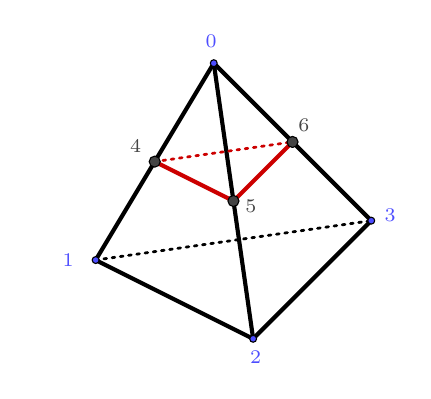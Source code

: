 \definecolor{ccqqqq}{rgb}{0.8,0,0}
\definecolor{uuuuuu}{rgb}{0.267,0.267,0.267}
\definecolor{ududff}{rgb}{0.302,0.302,1}
\begin{tikzpicture}[scale=0.5,line cap=round,line join=round,>=triangle 45,x=1cm,y=1cm]
\draw [line width=1.5pt] (0,0)-- (3,5);
\draw [line width=1.5pt] (7,1)-- (3,5);
\draw [line width=1.5pt] (7,1)-- (4,-2);
\draw [line width=1.5pt] (0,0)-- (4,-2);
\draw [line width=1.5pt] (4,-2)-- (3,5);
\draw [line width=1pt,dotted] (0,0)-- (7,1);
\draw [line width=1.5pt,color=ccqqqq] (3.5,1.5)-- (5,3);
\draw [line width=1.5pt,color=ccqqqq] (3.5,1.5)-- (1.5,2.5);
\draw [line width=1pt,dotted,color=ccqqqq] (1.5,2.5)-- (5,3);
\begin{scriptsize}
\draw [fill=ududff] (0,0) circle (2.5pt);
\draw[color=ududff] (-0.697,-0.016) node {1};
\draw [fill=ududff] (3,5) circle (2.5pt);
\draw[color=ududff] (2.933,5.557) node {0};
\draw [fill=ududff] (7,1) circle (2.5pt);
\draw[color=ududff] (7.481,1.141) node {3};
\draw [fill=ududff] (4,-2) circle (2.5pt);
\draw[color=ududff] (4.064,-2.476) node {2};
\draw [fill=uuuuuu] (1.5,2.5) circle (4pt);
\draw[color=uuuuuu] (1.018,2.884) node {4};
\draw [fill=uuuuuu] (3.5,1.5) circle (4pt);
\draw[color=uuuuuu] (3.944,1.367) node {5};
\draw [fill=uuuuuu] (5,3) circle (4pt);
\draw[color=uuuuuu] (5.287,3.416) node {6};
\end{scriptsize}
\end{tikzpicture}
